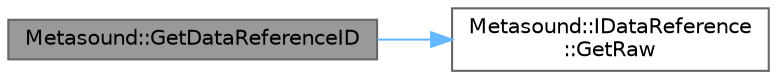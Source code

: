digraph "Metasound::GetDataReferenceID"
{
 // INTERACTIVE_SVG=YES
 // LATEX_PDF_SIZE
  bgcolor="transparent";
  edge [fontname=Helvetica,fontsize=10,labelfontname=Helvetica,labelfontsize=10];
  node [fontname=Helvetica,fontsize=10,shape=box,height=0.2,width=0.4];
  rankdir="LR";
  Node1 [id="Node000001",label="Metasound::GetDataReferenceID",height=0.2,width=0.4,color="gray40", fillcolor="grey60", style="filled", fontcolor="black",tooltip="Return the ID of the data reference."];
  Node1 -> Node2 [id="edge1_Node000001_Node000002",color="steelblue1",style="solid",tooltip=" "];
  Node2 [id="Node000002",label="Metasound::IDataReference\l::GetRaw",height=0.2,width=0.4,color="grey40", fillcolor="white", style="filled",URL="$de/dd6/classMetasound_1_1IDataReference.html#a0c965604623d0fbf3eb11639bb1ec181",tooltip="provides a raw pointer to the storage where the data actually resides."];
}
